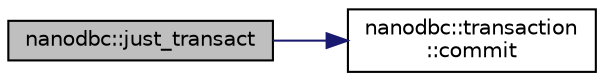 digraph "nanodbc::just_transact"
{
 // LATEX_PDF_SIZE
  edge [fontname="Helvetica",fontsize="10",labelfontname="Helvetica",labelfontsize="10"];
  node [fontname="Helvetica",fontsize="10",shape=record];
  rankdir="LR";
  Node21 [label="nanodbc::just_transact",height=0.2,width=0.4,color="black", fillcolor="grey75", style="filled", fontcolor="black",tooltip="Execute the previously prepared query now and without creating result object."];
  Node21 -> Node22 [color="midnightblue",fontsize="10",style="solid",fontname="Helvetica"];
  Node22 [label="nanodbc::transaction\l::commit",height=0.2,width=0.4,color="black", fillcolor="white", style="filled",URL="$classnanodbc_1_1transaction.html#ad13c6871ac5f572456e881c2e52c2c91",tooltip="Commits transaction immediately."];
}
